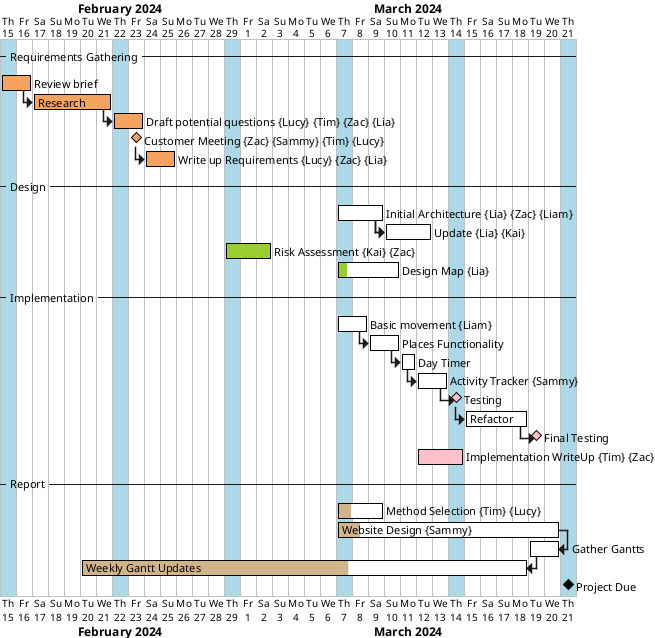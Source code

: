 @startgantt
Project starts 2024-02-15
hide resources footbox

' Days of Practicals
2024-02-15 is colored in lightblue
2024-02-22 is colored in lightblue
2024-02-29 is colored in lightblue
2024-03-07 is colored in lightblue
2024-03-14 is colored in lightblue
2024-03-21 is colored in lightblue

--Requirements Gathering--
[Review brief] requires 2 days and is colored in sandybrown/black
then [Research] requires 5 days and is colored in sandybrown/black
then [Draft potential questions] on {Lucy}{Tim}{Zac}{Lia} requires 5 days and is colored in sandybrown/black

[Customer Meeting] on {Zac}{Sammy}{Tim}{Lucy} happens at [Draft potential questions]'s end and is colored in sandybrown/black
then [Write up Requirements] on {Lucy}{Zac}{Lia} requires 5 days and is colored in sandybrown/black
[Write up Requirements] is 100% complete

--Design--
[Initial Architecture] on {Lia}{Zac}{Liam} starts at 2024-03-07 and requires 7 days and is colored in yellowgreen/black
[Initial Architecture] is 0% complete
then [Update] on {Lia}{Kai} starts at [Initial Architecture]'s end and requires 5 days and is colored in yellowgreen/black
[Update] is 0% complete
[Risk Assessment]  on {Kai}{Zac} starts at 2024-02-29 and requires 5 days and is colored in yellowgreen/black
[Risk Assessment] is 100% complete
[Design Map] on {Lia} starts at 2024-03-07 and requires 4 days and is colored in yellowgreen/black
[Design Map] is 15% complete


--Implementation--
[Basic movement] on {Liam} requires 2 days and starts at 2024-03-07 and is colored in pink/black
[Basic movement] is 0% complete
then [Places Functionality] requires 2 days and is colored in pink/black
[Places Functionality] is 0% complete
then [Day Timer] requires 1 day and is colored in pink/black
[Day Timer] is 0% complete
then [Activity Tracker] on {Sammy} requires 2 days and is colored in pink/black
[Activity Tracker] is 0% complete
then [Testing] happens at [Activity Tracker]'s end and is colored in pink/black
then [Refactor] requires 4 days and is colored in pink/black
[Refactor] is 0% complete
then [Final Testing] happens at [Refactor]'s end and is colored in pink/black
[Final Testing] is 0% complete
[Implementation WriteUp] on {Tim}{Zac} starts at 2024-03-12 and requires 5 days and is colored in pink/black

--Report--
[Method Selection] on {Tim}{Lucy} starts at 2024-03-07 and requires 5 days and is colored in tan/black
[Method Selection] is 30% complete
[Website Design] on {Sammy} starts at 2024-03-07 and requires 14 days and is colored in tan/black
[Website Design] is 10% complete
[Gather Gantts] ends at [Website Design]'s end and requires 2 days and is colored in tan/black
[Gather Gantts] is 0% complete
[Weekly Gantt Updates] ends at [Gather Gantts]'s start and requires 4 weeks and is colored in tan/black
[Weekly Gantt Updates] is 60% complete
[Project Due] happens at 2024-03-21

@endgantt